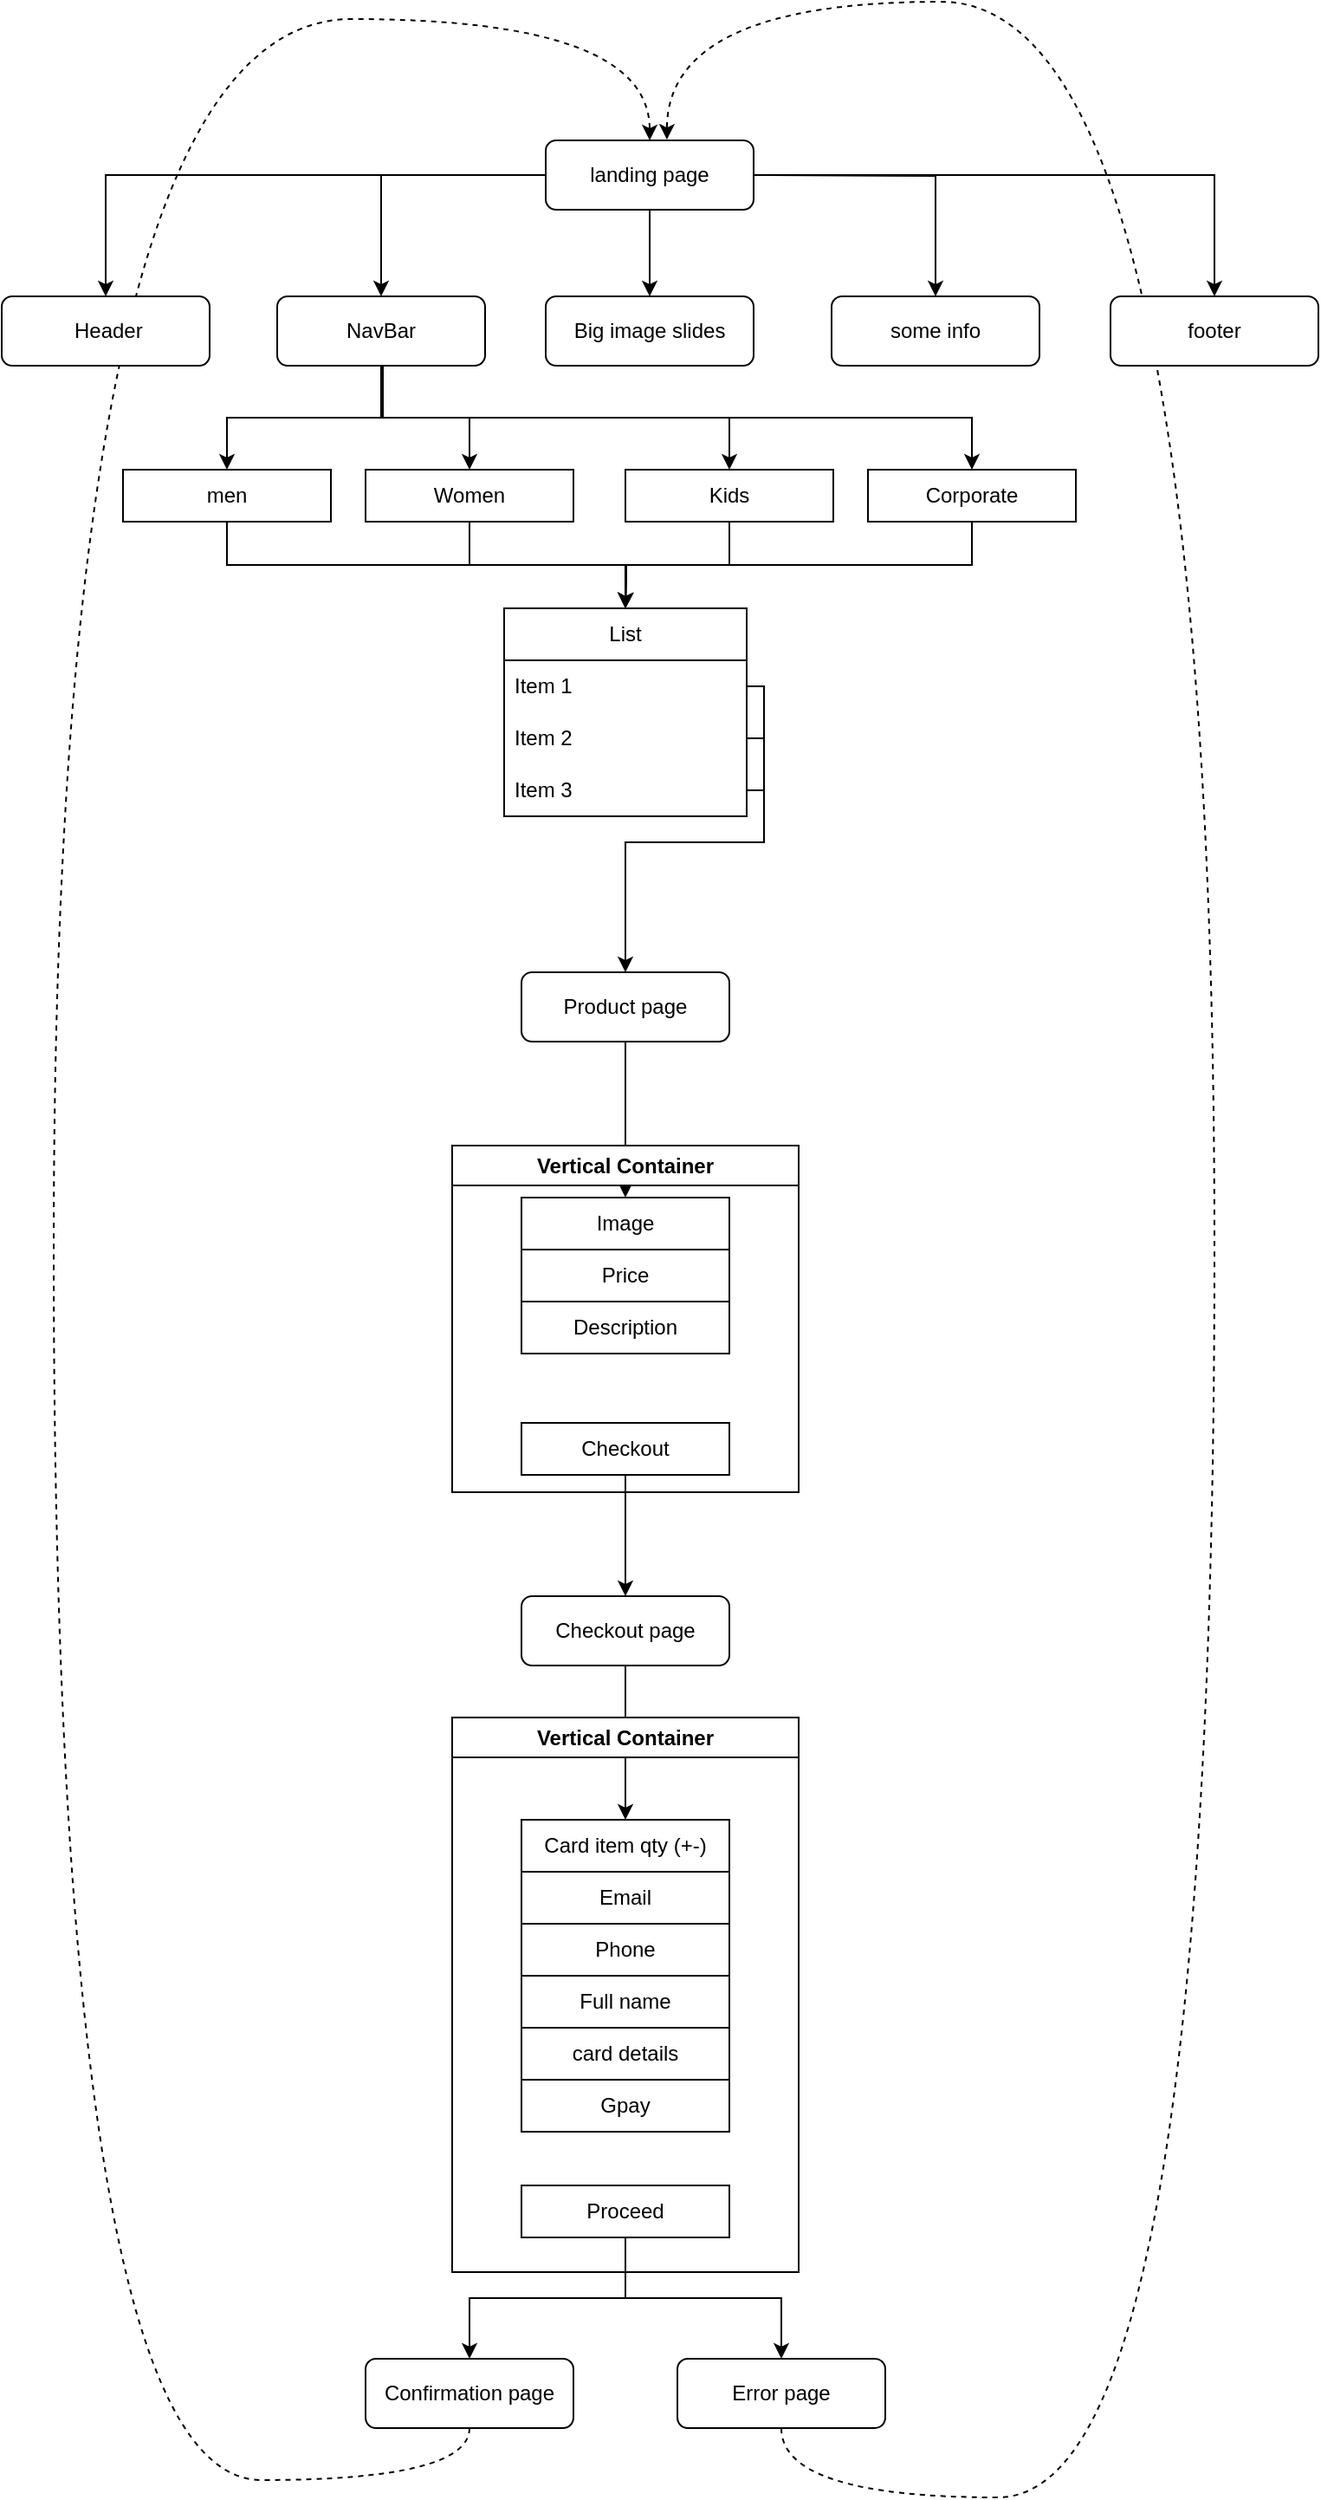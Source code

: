 <mxfile version="21.2.1" type="device">
  <diagram id="C5RBs43oDa-KdzZeNtuy" name="Page-1">
    <mxGraphModel dx="1093" dy="703" grid="1" gridSize="10" guides="1" tooltips="1" connect="1" arrows="1" fold="1" page="1" pageScale="1" pageWidth="827" pageHeight="1169" math="0" shadow="0">
      <root>
        <mxCell id="WIyWlLk6GJQsqaUBKTNV-0" />
        <mxCell id="WIyWlLk6GJQsqaUBKTNV-1" parent="WIyWlLk6GJQsqaUBKTNV-0" />
        <mxCell id="RGdY_1buK0gKN6eycnGN-73" value="" style="endArrow=classic;html=1;rounded=0;exitX=0.5;exitY=1;exitDx=0;exitDy=0;entryX=0.583;entryY=-0.011;entryDx=0;entryDy=0;edgeStyle=orthogonalEdgeStyle;curved=1;dashed=1;entryPerimeter=0;" edge="1" parent="WIyWlLk6GJQsqaUBKTNV-1" source="RGdY_1buK0gKN6eycnGN-42" target="WIyWlLk6GJQsqaUBKTNV-3">
          <mxGeometry width="50" height="50" relative="1" as="geometry">
            <mxPoint x="320" y="1500" as="sourcePoint" />
            <mxPoint x="424" y="180" as="targetPoint" />
            <Array as="points">
              <mxPoint x="490" y="1530" />
              <mxPoint x="740" y="1530" />
              <mxPoint x="740" y="90" />
              <mxPoint x="424" y="90" />
            </Array>
          </mxGeometry>
        </mxCell>
        <mxCell id="RGdY_1buK0gKN6eycnGN-71" value="" style="endArrow=classic;html=1;rounded=0;exitX=0.5;exitY=1;exitDx=0;exitDy=0;entryX=0.5;entryY=0;entryDx=0;entryDy=0;edgeStyle=orthogonalEdgeStyle;curved=1;dashed=1;" edge="1" parent="WIyWlLk6GJQsqaUBKTNV-1" source="RGdY_1buK0gKN6eycnGN-41" target="WIyWlLk6GJQsqaUBKTNV-3">
          <mxGeometry width="50" height="50" relative="1" as="geometry">
            <mxPoint x="450" y="1430" as="sourcePoint" />
            <mxPoint x="500" y="1380" as="targetPoint" />
            <Array as="points">
              <mxPoint x="310" y="1520" />
              <mxPoint x="70" y="1520" />
              <mxPoint x="70" y="100" />
              <mxPoint x="414" y="100" />
            </Array>
          </mxGeometry>
        </mxCell>
        <mxCell id="RGdY_1buK0gKN6eycnGN-44" value="" style="edgeStyle=orthogonalEdgeStyle;rounded=0;orthogonalLoop=1;jettySize=auto;html=1;" edge="1" parent="WIyWlLk6GJQsqaUBKTNV-1" source="WIyWlLk6GJQsqaUBKTNV-3" target="RGdY_1buK0gKN6eycnGN-1">
          <mxGeometry relative="1" as="geometry" />
        </mxCell>
        <mxCell id="WIyWlLk6GJQsqaUBKTNV-3" value="landing page" style="rounded=1;whiteSpace=wrap;html=1;fontSize=12;glass=0;strokeWidth=1;shadow=0;" parent="WIyWlLk6GJQsqaUBKTNV-1" vertex="1">
          <mxGeometry x="354" y="170" width="120" height="40" as="geometry" />
        </mxCell>
        <mxCell id="WIyWlLk6GJQsqaUBKTNV-7" value="&amp;nbsp; Header&lt;span style=&quot;white-space: pre;&quot;&gt;	&lt;/span&gt;" style="rounded=1;whiteSpace=wrap;html=1;fontSize=12;glass=0;strokeWidth=1;shadow=0;" parent="WIyWlLk6GJQsqaUBKTNV-1" vertex="1">
          <mxGeometry x="40" y="260" width="120" height="40" as="geometry" />
        </mxCell>
        <mxCell id="RGdY_1buK0gKN6eycnGN-51" value="" style="edgeStyle=orthogonalEdgeStyle;rounded=0;orthogonalLoop=1;jettySize=auto;html=1;" edge="1" parent="WIyWlLk6GJQsqaUBKTNV-1" source="RGdY_1buK0gKN6eycnGN-0" target="RGdY_1buK0gKN6eycnGN-6">
          <mxGeometry relative="1" as="geometry" />
        </mxCell>
        <mxCell id="RGdY_1buK0gKN6eycnGN-0" value="NavBar" style="rounded=1;whiteSpace=wrap;html=1;fontSize=12;glass=0;strokeWidth=1;shadow=0;" vertex="1" parent="WIyWlLk6GJQsqaUBKTNV-1">
          <mxGeometry x="199" y="260" width="120" height="40" as="geometry" />
        </mxCell>
        <mxCell id="RGdY_1buK0gKN6eycnGN-1" value="Big image slides" style="rounded=1;whiteSpace=wrap;html=1;fontSize=12;glass=0;strokeWidth=1;shadow=0;" vertex="1" parent="WIyWlLk6GJQsqaUBKTNV-1">
          <mxGeometry x="354" y="260" width="120" height="40" as="geometry" />
        </mxCell>
        <mxCell id="RGdY_1buK0gKN6eycnGN-2" value="some info" style="rounded=1;whiteSpace=wrap;html=1;fontSize=12;glass=0;strokeWidth=1;shadow=0;" vertex="1" parent="WIyWlLk6GJQsqaUBKTNV-1">
          <mxGeometry x="519" y="260" width="120" height="40" as="geometry" />
        </mxCell>
        <mxCell id="RGdY_1buK0gKN6eycnGN-3" value="footer" style="rounded=1;whiteSpace=wrap;html=1;fontSize=12;glass=0;strokeWidth=1;shadow=0;" vertex="1" parent="WIyWlLk6GJQsqaUBKTNV-1">
          <mxGeometry x="680" y="260" width="120" height="40" as="geometry" />
        </mxCell>
        <mxCell id="RGdY_1buK0gKN6eycnGN-5" value="men" style="rounded=0;whiteSpace=wrap;html=1;" vertex="1" parent="WIyWlLk6GJQsqaUBKTNV-1">
          <mxGeometry x="110" y="360" width="120" height="30" as="geometry" />
        </mxCell>
        <mxCell id="RGdY_1buK0gKN6eycnGN-6" value="Women" style="rounded=0;whiteSpace=wrap;html=1;" vertex="1" parent="WIyWlLk6GJQsqaUBKTNV-1">
          <mxGeometry x="250" y="360" width="120" height="30" as="geometry" />
        </mxCell>
        <mxCell id="RGdY_1buK0gKN6eycnGN-7" value="Kids" style="rounded=0;whiteSpace=wrap;html=1;" vertex="1" parent="WIyWlLk6GJQsqaUBKTNV-1">
          <mxGeometry x="400" y="360" width="120" height="30" as="geometry" />
        </mxCell>
        <mxCell id="RGdY_1buK0gKN6eycnGN-8" value="Corporate" style="rounded=0;whiteSpace=wrap;html=1;" vertex="1" parent="WIyWlLk6GJQsqaUBKTNV-1">
          <mxGeometry x="540" y="360" width="120" height="30" as="geometry" />
        </mxCell>
        <mxCell id="RGdY_1buK0gKN6eycnGN-9" value="List" style="swimlane;fontStyle=0;childLayout=stackLayout;horizontal=1;startSize=30;horizontalStack=0;resizeParent=1;resizeParentMax=0;resizeLast=0;collapsible=1;marginBottom=0;whiteSpace=wrap;html=1;" vertex="1" parent="WIyWlLk6GJQsqaUBKTNV-1">
          <mxGeometry x="330" y="440" width="140" height="120" as="geometry" />
        </mxCell>
        <mxCell id="RGdY_1buK0gKN6eycnGN-10" value="Item 1" style="text;strokeColor=none;fillColor=none;align=left;verticalAlign=middle;spacingLeft=4;spacingRight=4;overflow=hidden;points=[[0,0.5],[1,0.5]];portConstraint=eastwest;rotatable=0;whiteSpace=wrap;html=1;" vertex="1" parent="RGdY_1buK0gKN6eycnGN-9">
          <mxGeometry y="30" width="140" height="30" as="geometry" />
        </mxCell>
        <mxCell id="RGdY_1buK0gKN6eycnGN-11" value="Item 2" style="text;strokeColor=none;fillColor=none;align=left;verticalAlign=middle;spacingLeft=4;spacingRight=4;overflow=hidden;points=[[0,0.5],[1,0.5]];portConstraint=eastwest;rotatable=0;whiteSpace=wrap;html=1;" vertex="1" parent="RGdY_1buK0gKN6eycnGN-9">
          <mxGeometry y="60" width="140" height="30" as="geometry" />
        </mxCell>
        <mxCell id="RGdY_1buK0gKN6eycnGN-12" value="Item 3" style="text;strokeColor=none;fillColor=none;align=left;verticalAlign=middle;spacingLeft=4;spacingRight=4;overflow=hidden;points=[[0,0.5],[1,0.5]];portConstraint=eastwest;rotatable=0;whiteSpace=wrap;html=1;" vertex="1" parent="RGdY_1buK0gKN6eycnGN-9">
          <mxGeometry y="90" width="140" height="30" as="geometry" />
        </mxCell>
        <mxCell id="RGdY_1buK0gKN6eycnGN-64" value="" style="edgeStyle=orthogonalEdgeStyle;rounded=0;orthogonalLoop=1;jettySize=auto;html=1;" edge="1" parent="WIyWlLk6GJQsqaUBKTNV-1" source="RGdY_1buK0gKN6eycnGN-14" target="RGdY_1buK0gKN6eycnGN-15">
          <mxGeometry relative="1" as="geometry" />
        </mxCell>
        <mxCell id="RGdY_1buK0gKN6eycnGN-14" value="Product page" style="rounded=1;whiteSpace=wrap;html=1;fontSize=12;glass=0;strokeWidth=1;shadow=0;" vertex="1" parent="WIyWlLk6GJQsqaUBKTNV-1">
          <mxGeometry x="340" y="650" width="120" height="40" as="geometry" />
        </mxCell>
        <mxCell id="RGdY_1buK0gKN6eycnGN-19" value="Vertical Container" style="swimlane;whiteSpace=wrap;html=1;" vertex="1" parent="WIyWlLk6GJQsqaUBKTNV-1">
          <mxGeometry x="300" y="750" width="200" height="200" as="geometry" />
        </mxCell>
        <mxCell id="RGdY_1buK0gKN6eycnGN-15" value="Image" style="rounded=0;whiteSpace=wrap;html=1;" vertex="1" parent="RGdY_1buK0gKN6eycnGN-19">
          <mxGeometry x="40" y="30" width="120" height="30" as="geometry" />
        </mxCell>
        <mxCell id="RGdY_1buK0gKN6eycnGN-16" value="Price" style="rounded=0;whiteSpace=wrap;html=1;" vertex="1" parent="RGdY_1buK0gKN6eycnGN-19">
          <mxGeometry x="40" y="60" width="120" height="30" as="geometry" />
        </mxCell>
        <mxCell id="RGdY_1buK0gKN6eycnGN-17" value="Description" style="rounded=0;whiteSpace=wrap;html=1;" vertex="1" parent="RGdY_1buK0gKN6eycnGN-19">
          <mxGeometry x="40" y="90" width="120" height="30" as="geometry" />
        </mxCell>
        <mxCell id="RGdY_1buK0gKN6eycnGN-18" value="Checkout" style="rounded=0;whiteSpace=wrap;html=1;" vertex="1" parent="RGdY_1buK0gKN6eycnGN-19">
          <mxGeometry x="40" y="160" width="120" height="30" as="geometry" />
        </mxCell>
        <mxCell id="RGdY_1buK0gKN6eycnGN-66" value="" style="edgeStyle=orthogonalEdgeStyle;rounded=0;orthogonalLoop=1;jettySize=auto;html=1;" edge="1" parent="WIyWlLk6GJQsqaUBKTNV-1" source="RGdY_1buK0gKN6eycnGN-22" target="RGdY_1buK0gKN6eycnGN-40">
          <mxGeometry relative="1" as="geometry" />
        </mxCell>
        <mxCell id="RGdY_1buK0gKN6eycnGN-22" value="Checkout page" style="rounded=1;whiteSpace=wrap;html=1;fontSize=12;glass=0;strokeWidth=1;shadow=0;" vertex="1" parent="WIyWlLk6GJQsqaUBKTNV-1">
          <mxGeometry x="340" y="1010" width="120" height="40" as="geometry" />
        </mxCell>
        <mxCell id="RGdY_1buK0gKN6eycnGN-26" value="Vertical Container" style="swimlane;whiteSpace=wrap;html=1;" vertex="1" parent="WIyWlLk6GJQsqaUBKTNV-1">
          <mxGeometry x="300" y="1080" width="200" height="320" as="geometry" />
        </mxCell>
        <mxCell id="RGdY_1buK0gKN6eycnGN-27" value="Email" style="rounded=0;whiteSpace=wrap;html=1;" vertex="1" parent="RGdY_1buK0gKN6eycnGN-26">
          <mxGeometry x="40" y="89" width="120" height="30" as="geometry" />
        </mxCell>
        <mxCell id="RGdY_1buK0gKN6eycnGN-28" value="Phone" style="rounded=0;whiteSpace=wrap;html=1;" vertex="1" parent="RGdY_1buK0gKN6eycnGN-26">
          <mxGeometry x="40" y="119" width="120" height="30" as="geometry" />
        </mxCell>
        <mxCell id="RGdY_1buK0gKN6eycnGN-30" value="Full name" style="rounded=0;whiteSpace=wrap;html=1;" vertex="1" parent="RGdY_1buK0gKN6eycnGN-26">
          <mxGeometry x="40" y="149" width="120" height="30" as="geometry" />
        </mxCell>
        <mxCell id="RGdY_1buK0gKN6eycnGN-31" value="card details" style="rounded=0;whiteSpace=wrap;html=1;" vertex="1" parent="RGdY_1buK0gKN6eycnGN-26">
          <mxGeometry x="40" y="179" width="120" height="30" as="geometry" />
        </mxCell>
        <mxCell id="RGdY_1buK0gKN6eycnGN-32" value="Gpay" style="rounded=0;whiteSpace=wrap;html=1;" vertex="1" parent="RGdY_1buK0gKN6eycnGN-26">
          <mxGeometry x="40" y="209" width="120" height="30" as="geometry" />
        </mxCell>
        <mxCell id="RGdY_1buK0gKN6eycnGN-39" value="Proceed" style="rounded=0;whiteSpace=wrap;html=1;" vertex="1" parent="RGdY_1buK0gKN6eycnGN-26">
          <mxGeometry x="40" y="270" width="120" height="30" as="geometry" />
        </mxCell>
        <mxCell id="RGdY_1buK0gKN6eycnGN-40" value="Card item qty (+-)" style="rounded=0;whiteSpace=wrap;html=1;" vertex="1" parent="RGdY_1buK0gKN6eycnGN-26">
          <mxGeometry x="40" y="59" width="120" height="30" as="geometry" />
        </mxCell>
        <mxCell id="RGdY_1buK0gKN6eycnGN-41" value="Confirmation page" style="rounded=1;whiteSpace=wrap;html=1;fontSize=12;glass=0;strokeWidth=1;shadow=0;" vertex="1" parent="WIyWlLk6GJQsqaUBKTNV-1">
          <mxGeometry x="250" y="1450" width="120" height="40" as="geometry" />
        </mxCell>
        <mxCell id="RGdY_1buK0gKN6eycnGN-42" value="Error page" style="rounded=1;whiteSpace=wrap;html=1;fontSize=12;glass=0;strokeWidth=1;shadow=0;" vertex="1" parent="WIyWlLk6GJQsqaUBKTNV-1">
          <mxGeometry x="430" y="1450" width="120" height="40" as="geometry" />
        </mxCell>
        <mxCell id="RGdY_1buK0gKN6eycnGN-45" value="" style="endArrow=classic;html=1;rounded=0;exitX=0;exitY=0.5;exitDx=0;exitDy=0;entryX=0.5;entryY=0;entryDx=0;entryDy=0;edgeStyle=orthogonalEdgeStyle;" edge="1" parent="WIyWlLk6GJQsqaUBKTNV-1" source="WIyWlLk6GJQsqaUBKTNV-3" target="WIyWlLk6GJQsqaUBKTNV-7">
          <mxGeometry width="50" height="50" relative="1" as="geometry">
            <mxPoint x="390" y="390" as="sourcePoint" />
            <mxPoint x="440" y="340" as="targetPoint" />
          </mxGeometry>
        </mxCell>
        <mxCell id="RGdY_1buK0gKN6eycnGN-48" value="" style="endArrow=classic;html=1;rounded=0;exitX=0;exitY=0.5;exitDx=0;exitDy=0;entryX=0.5;entryY=0;entryDx=0;entryDy=0;edgeStyle=orthogonalEdgeStyle;" edge="1" parent="WIyWlLk6GJQsqaUBKTNV-1" source="WIyWlLk6GJQsqaUBKTNV-3" target="RGdY_1buK0gKN6eycnGN-0">
          <mxGeometry width="50" height="50" relative="1" as="geometry">
            <mxPoint x="364" y="200" as="sourcePoint" />
            <mxPoint x="110" y="270" as="targetPoint" />
          </mxGeometry>
        </mxCell>
        <mxCell id="RGdY_1buK0gKN6eycnGN-49" value="" style="endArrow=classic;html=1;rounded=0;exitX=1;exitY=0.5;exitDx=0;exitDy=0;entryX=0.5;entryY=0;entryDx=0;entryDy=0;edgeStyle=orthogonalEdgeStyle;" edge="1" parent="WIyWlLk6GJQsqaUBKTNV-1" source="WIyWlLk6GJQsqaUBKTNV-3" target="RGdY_1buK0gKN6eycnGN-3">
          <mxGeometry width="50" height="50" relative="1" as="geometry">
            <mxPoint x="827" y="190" as="sourcePoint" />
            <mxPoint x="573" y="260" as="targetPoint" />
          </mxGeometry>
        </mxCell>
        <mxCell id="RGdY_1buK0gKN6eycnGN-50" value="" style="endArrow=classic;html=1;rounded=0;entryX=0.5;entryY=0;entryDx=0;entryDy=0;edgeStyle=orthogonalEdgeStyle;" edge="1" parent="WIyWlLk6GJQsqaUBKTNV-1" target="RGdY_1buK0gKN6eycnGN-2">
          <mxGeometry width="50" height="50" relative="1" as="geometry">
            <mxPoint x="480" y="190" as="sourcePoint" />
            <mxPoint x="565" y="280" as="targetPoint" />
          </mxGeometry>
        </mxCell>
        <mxCell id="RGdY_1buK0gKN6eycnGN-52" value="" style="endArrow=classic;html=1;rounded=0;entryX=0.5;entryY=0;entryDx=0;entryDy=0;edgeStyle=elbowEdgeStyle;elbow=vertical;" edge="1" parent="WIyWlLk6GJQsqaUBKTNV-1" target="RGdY_1buK0gKN6eycnGN-5">
          <mxGeometry width="50" height="50" relative="1" as="geometry">
            <mxPoint x="260" y="300" as="sourcePoint" />
            <mxPoint x="440" y="340" as="targetPoint" />
          </mxGeometry>
        </mxCell>
        <mxCell id="RGdY_1buK0gKN6eycnGN-53" value="" style="endArrow=classic;html=1;rounded=0;entryX=0.5;entryY=0;entryDx=0;entryDy=0;exitX=0.5;exitY=1;exitDx=0;exitDy=0;edgeStyle=orthogonalEdgeStyle;" edge="1" parent="WIyWlLk6GJQsqaUBKTNV-1" source="RGdY_1buK0gKN6eycnGN-0" target="RGdY_1buK0gKN6eycnGN-7">
          <mxGeometry width="50" height="50" relative="1" as="geometry">
            <mxPoint x="270" y="310" as="sourcePoint" />
            <mxPoint x="180" y="370" as="targetPoint" />
          </mxGeometry>
        </mxCell>
        <mxCell id="RGdY_1buK0gKN6eycnGN-54" value="" style="endArrow=classic;html=1;rounded=0;entryX=0.5;entryY=0;entryDx=0;entryDy=0;edgeStyle=orthogonalEdgeStyle;" edge="1" parent="WIyWlLk6GJQsqaUBKTNV-1" target="RGdY_1buK0gKN6eycnGN-8">
          <mxGeometry width="50" height="50" relative="1" as="geometry">
            <mxPoint x="260" y="300" as="sourcePoint" />
            <mxPoint x="470" y="370" as="targetPoint" />
            <Array as="points">
              <mxPoint x="260" y="330" />
              <mxPoint x="600" y="330" />
            </Array>
          </mxGeometry>
        </mxCell>
        <mxCell id="RGdY_1buK0gKN6eycnGN-55" value="" style="endArrow=classic;html=1;rounded=0;exitX=0.5;exitY=1;exitDx=0;exitDy=0;entryX=0.5;entryY=0;entryDx=0;entryDy=0;edgeStyle=orthogonalEdgeStyle;" edge="1" parent="WIyWlLk6GJQsqaUBKTNV-1" source="RGdY_1buK0gKN6eycnGN-5" target="RGdY_1buK0gKN6eycnGN-9">
          <mxGeometry width="50" height="50" relative="1" as="geometry">
            <mxPoint x="390" y="390" as="sourcePoint" />
            <mxPoint x="440" y="340" as="targetPoint" />
          </mxGeometry>
        </mxCell>
        <mxCell id="RGdY_1buK0gKN6eycnGN-56" value="" style="endArrow=classic;html=1;rounded=0;exitX=0.5;exitY=1;exitDx=0;exitDy=0;edgeStyle=orthogonalEdgeStyle;" edge="1" parent="WIyWlLk6GJQsqaUBKTNV-1" source="RGdY_1buK0gKN6eycnGN-6">
          <mxGeometry width="50" height="50" relative="1" as="geometry">
            <mxPoint x="180" y="400" as="sourcePoint" />
            <mxPoint x="400" y="440" as="targetPoint" />
          </mxGeometry>
        </mxCell>
        <mxCell id="RGdY_1buK0gKN6eycnGN-57" value="" style="endArrow=classic;html=1;rounded=0;exitX=0.5;exitY=1;exitDx=0;exitDy=0;edgeStyle=orthogonalEdgeStyle;" edge="1" parent="WIyWlLk6GJQsqaUBKTNV-1" source="RGdY_1buK0gKN6eycnGN-7">
          <mxGeometry width="50" height="50" relative="1" as="geometry">
            <mxPoint x="320" y="400" as="sourcePoint" />
            <mxPoint x="400" y="440" as="targetPoint" />
          </mxGeometry>
        </mxCell>
        <mxCell id="RGdY_1buK0gKN6eycnGN-58" value="" style="endArrow=classic;html=1;rounded=0;exitX=0.5;exitY=1;exitDx=0;exitDy=0;edgeStyle=orthogonalEdgeStyle;" edge="1" parent="WIyWlLk6GJQsqaUBKTNV-1" source="RGdY_1buK0gKN6eycnGN-8">
          <mxGeometry width="50" height="50" relative="1" as="geometry">
            <mxPoint x="470" y="400" as="sourcePoint" />
            <mxPoint x="400" y="440" as="targetPoint" />
          </mxGeometry>
        </mxCell>
        <mxCell id="RGdY_1buK0gKN6eycnGN-60" value="" style="endArrow=classic;html=1;rounded=0;exitX=1;exitY=0.5;exitDx=0;exitDy=0;entryX=0.5;entryY=0;entryDx=0;entryDy=0;edgeStyle=orthogonalEdgeStyle;" edge="1" parent="WIyWlLk6GJQsqaUBKTNV-1" source="RGdY_1buK0gKN6eycnGN-10" target="RGdY_1buK0gKN6eycnGN-14">
          <mxGeometry width="50" height="50" relative="1" as="geometry">
            <mxPoint x="390" y="550" as="sourcePoint" />
            <mxPoint x="440" y="500" as="targetPoint" />
          </mxGeometry>
        </mxCell>
        <mxCell id="RGdY_1buK0gKN6eycnGN-62" value="" style="endArrow=none;html=1;rounded=0;entryX=1;entryY=0.5;entryDx=0;entryDy=0;" edge="1" parent="WIyWlLk6GJQsqaUBKTNV-1" target="RGdY_1buK0gKN6eycnGN-11">
          <mxGeometry width="50" height="50" relative="1" as="geometry">
            <mxPoint x="480" y="515" as="sourcePoint" />
            <mxPoint x="440" y="500" as="targetPoint" />
          </mxGeometry>
        </mxCell>
        <mxCell id="RGdY_1buK0gKN6eycnGN-63" value="" style="endArrow=none;html=1;rounded=0;entryX=1;entryY=0.5;entryDx=0;entryDy=0;" edge="1" parent="WIyWlLk6GJQsqaUBKTNV-1" target="RGdY_1buK0gKN6eycnGN-12">
          <mxGeometry width="50" height="50" relative="1" as="geometry">
            <mxPoint x="480" y="545" as="sourcePoint" />
            <mxPoint x="480" y="525" as="targetPoint" />
          </mxGeometry>
        </mxCell>
        <mxCell id="RGdY_1buK0gKN6eycnGN-65" value="" style="edgeStyle=orthogonalEdgeStyle;rounded=0;orthogonalLoop=1;jettySize=auto;html=1;" edge="1" parent="WIyWlLk6GJQsqaUBKTNV-1" source="RGdY_1buK0gKN6eycnGN-18" target="RGdY_1buK0gKN6eycnGN-22">
          <mxGeometry relative="1" as="geometry" />
        </mxCell>
        <mxCell id="RGdY_1buK0gKN6eycnGN-67" value="" style="edgeStyle=orthogonalEdgeStyle;rounded=0;orthogonalLoop=1;jettySize=auto;html=1;" edge="1" parent="WIyWlLk6GJQsqaUBKTNV-1" source="RGdY_1buK0gKN6eycnGN-39" target="RGdY_1buK0gKN6eycnGN-42">
          <mxGeometry relative="1" as="geometry" />
        </mxCell>
        <mxCell id="RGdY_1buK0gKN6eycnGN-68" value="" style="edgeStyle=orthogonalEdgeStyle;rounded=0;orthogonalLoop=1;jettySize=auto;html=1;exitX=0.5;exitY=1;exitDx=0;exitDy=0;entryX=0.5;entryY=0;entryDx=0;entryDy=0;" edge="1" parent="WIyWlLk6GJQsqaUBKTNV-1" source="RGdY_1buK0gKN6eycnGN-39" target="RGdY_1buK0gKN6eycnGN-41">
          <mxGeometry relative="1" as="geometry">
            <mxPoint x="410" y="1390" as="sourcePoint" />
            <mxPoint x="500" y="1460" as="targetPoint" />
          </mxGeometry>
        </mxCell>
      </root>
    </mxGraphModel>
  </diagram>
</mxfile>
